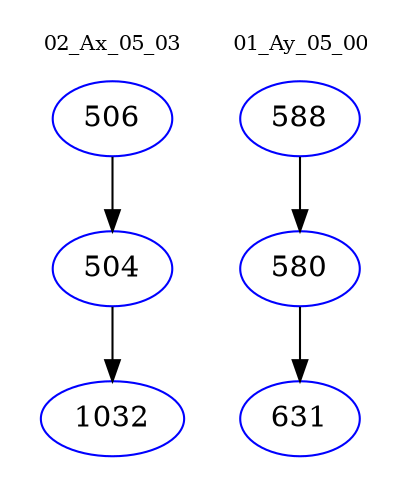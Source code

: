 digraph{
subgraph cluster_0 {
color = white
label = "02_Ax_05_03";
fontsize=10;
T0_506 [label="506", color="blue"]
T0_506 -> T0_504 [color="black"]
T0_504 [label="504", color="blue"]
T0_504 -> T0_1032 [color="black"]
T0_1032 [label="1032", color="blue"]
}
subgraph cluster_1 {
color = white
label = "01_Ay_05_00";
fontsize=10;
T1_588 [label="588", color="blue"]
T1_588 -> T1_580 [color="black"]
T1_580 [label="580", color="blue"]
T1_580 -> T1_631 [color="black"]
T1_631 [label="631", color="blue"]
}
}
